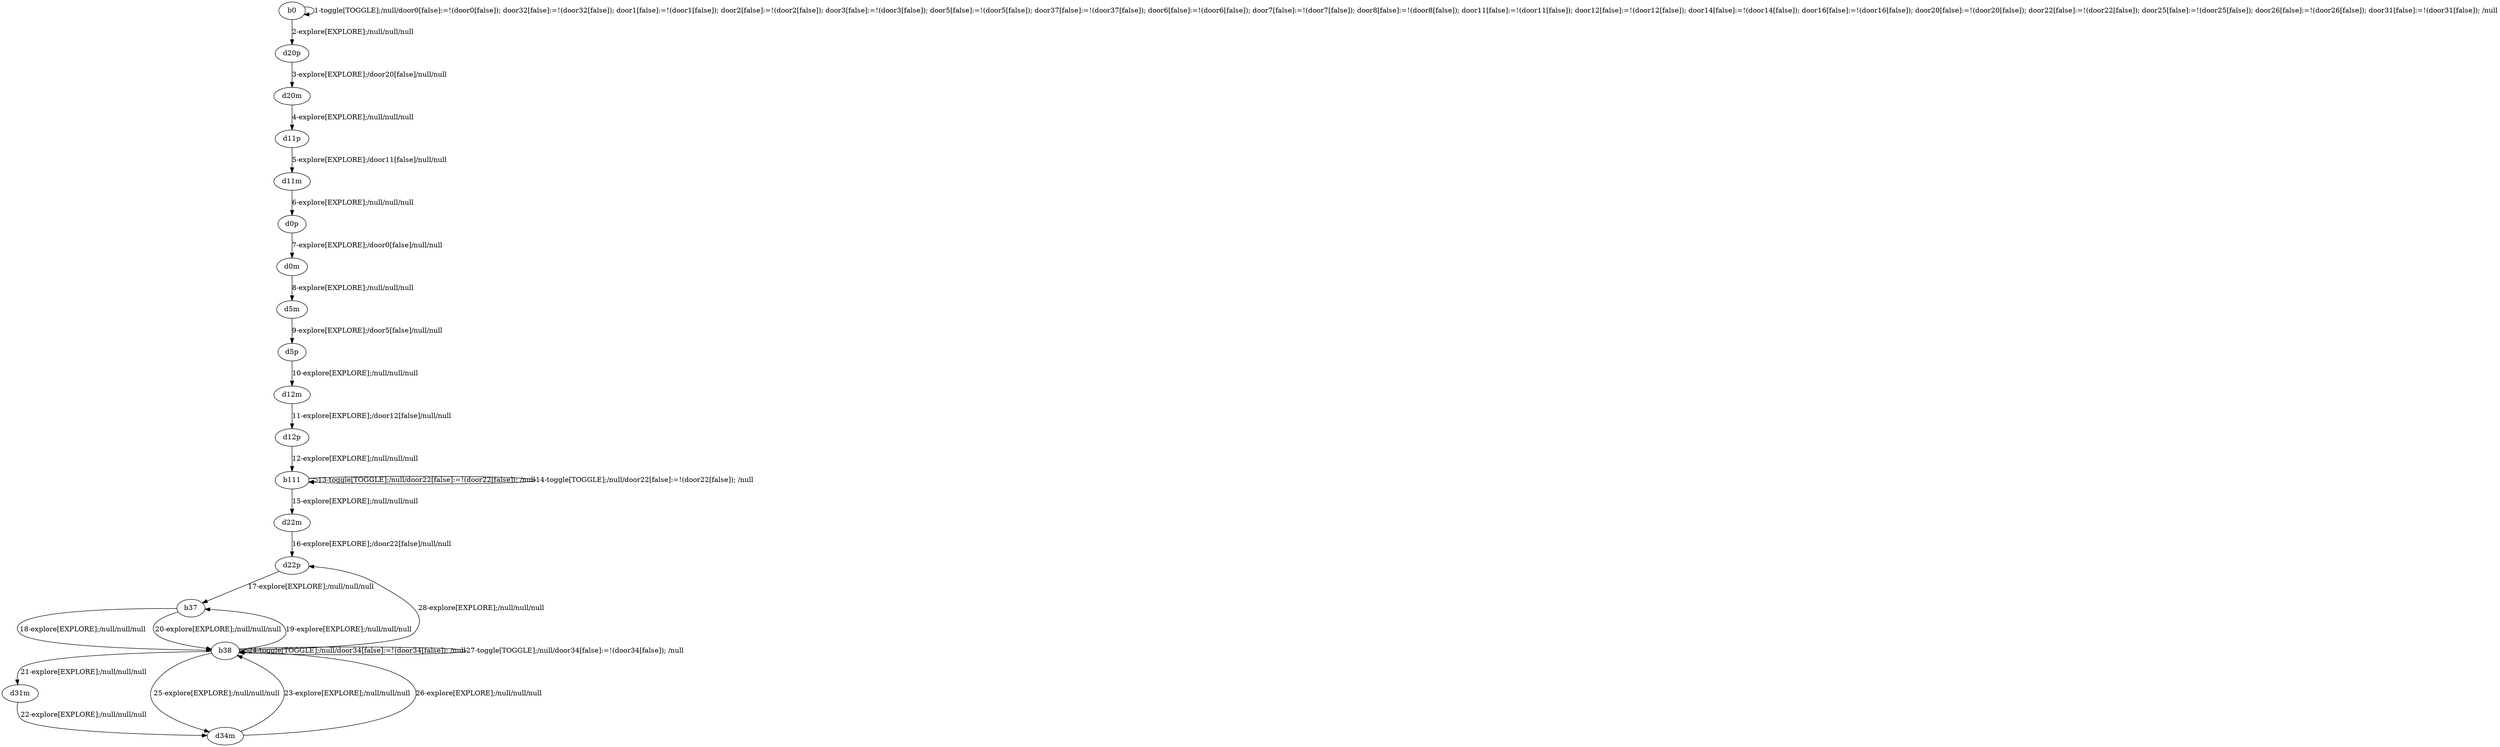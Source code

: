 # Total number of goals covered by this test: 1
# b38 --> d22p

digraph g {
"b0" -> "b0" [label = "1-toggle[TOGGLE];/null/door0[false]:=!(door0[false]); door32[false]:=!(door32[false]); door1[false]:=!(door1[false]); door2[false]:=!(door2[false]); door3[false]:=!(door3[false]); door5[false]:=!(door5[false]); door37[false]:=!(door37[false]); door6[false]:=!(door6[false]); door7[false]:=!(door7[false]); door8[false]:=!(door8[false]); door11[false]:=!(door11[false]); door12[false]:=!(door12[false]); door14[false]:=!(door14[false]); door16[false]:=!(door16[false]); door20[false]:=!(door20[false]); door22[false]:=!(door22[false]); door25[false]:=!(door25[false]); door26[false]:=!(door26[false]); door31[false]:=!(door31[false]); /null"];
"b0" -> "d20p" [label = "2-explore[EXPLORE];/null/null/null"];
"d20p" -> "d20m" [label = "3-explore[EXPLORE];/door20[false]/null/null"];
"d20m" -> "d11p" [label = "4-explore[EXPLORE];/null/null/null"];
"d11p" -> "d11m" [label = "5-explore[EXPLORE];/door11[false]/null/null"];
"d11m" -> "d0p" [label = "6-explore[EXPLORE];/null/null/null"];
"d0p" -> "d0m" [label = "7-explore[EXPLORE];/door0[false]/null/null"];
"d0m" -> "d5m" [label = "8-explore[EXPLORE];/null/null/null"];
"d5m" -> "d5p" [label = "9-explore[EXPLORE];/door5[false]/null/null"];
"d5p" -> "d12m" [label = "10-explore[EXPLORE];/null/null/null"];
"d12m" -> "d12p" [label = "11-explore[EXPLORE];/door12[false]/null/null"];
"d12p" -> "b111" [label = "12-explore[EXPLORE];/null/null/null"];
"b111" -> "b111" [label = "13-toggle[TOGGLE];/null/door22[false]:=!(door22[false]); /null"];
"b111" -> "b111" [label = "14-toggle[TOGGLE];/null/door22[false]:=!(door22[false]); /null"];
"b111" -> "d22m" [label = "15-explore[EXPLORE];/null/null/null"];
"d22m" -> "d22p" [label = "16-explore[EXPLORE];/door22[false]/null/null"];
"d22p" -> "b37" [label = "17-explore[EXPLORE];/null/null/null"];
"b37" -> "b38" [label = "18-explore[EXPLORE];/null/null/null"];
"b38" -> "b37" [label = "19-explore[EXPLORE];/null/null/null"];
"b37" -> "b38" [label = "20-explore[EXPLORE];/null/null/null"];
"b38" -> "d31m" [label = "21-explore[EXPLORE];/null/null/null"];
"d31m" -> "d34m" [label = "22-explore[EXPLORE];/null/null/null"];
"d34m" -> "b38" [label = "23-explore[EXPLORE];/null/null/null"];
"b38" -> "b38" [label = "24-toggle[TOGGLE];/null/door34[false]:=!(door34[false]); /null"];
"b38" -> "d34m" [label = "25-explore[EXPLORE];/null/null/null"];
"d34m" -> "b38" [label = "26-explore[EXPLORE];/null/null/null"];
"b38" -> "b38" [label = "27-toggle[TOGGLE];/null/door34[false]:=!(door34[false]); /null"];
"b38" -> "d22p" [label = "28-explore[EXPLORE];/null/null/null"];
}